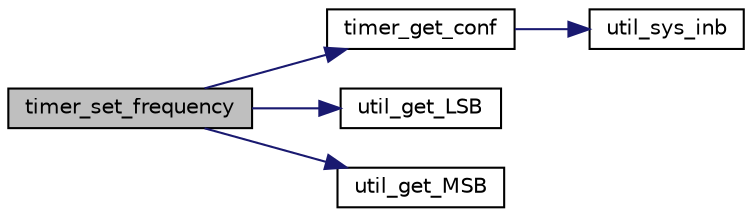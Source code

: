 digraph "timer_set_frequency"
{
 // LATEX_PDF_SIZE
  edge [fontname="Helvetica",fontsize="10",labelfontname="Helvetica",labelfontsize="10"];
  node [fontname="Helvetica",fontsize="10",shape=record];
  rankdir="LR";
  Node1 [label="timer_set_frequency",height=0.2,width=0.4,color="black", fillcolor="grey75", style="filled", fontcolor="black",tooltip="Changes the operating frequency of a timer."];
  Node1 -> Node2 [color="midnightblue",fontsize="10",style="solid",fontname="Helvetica"];
  Node2 [label="timer_get_conf",height=0.2,width=0.4,color="black", fillcolor="white", style="filled",URL="$timer_8c.html#a703c60b40c8c49607d6ecb6fef82d27a",tooltip="Reads the input timer configuration via read-back command."];
  Node2 -> Node3 [color="midnightblue",fontsize="10",style="solid",fontname="Helvetica"];
  Node3 [label="util_sys_inb",height=0.2,width=0.4,color="black", fillcolor="white", style="filled",URL="$utils_8c.html#a79a031a8611f5b2d6afa4158e92b0fb4",tooltip=" "];
  Node1 -> Node4 [color="midnightblue",fontsize="10",style="solid",fontname="Helvetica"];
  Node4 [label="util_get_LSB",height=0.2,width=0.4,color="black", fillcolor="white", style="filled",URL="$utils_8c.html#a81621440b3d65680979425e39aa8c789",tooltip=" "];
  Node1 -> Node5 [color="midnightblue",fontsize="10",style="solid",fontname="Helvetica"];
  Node5 [label="util_get_MSB",height=0.2,width=0.4,color="black", fillcolor="white", style="filled",URL="$utils_8c.html#a6a880076cd2ec468834438b6e0c58836",tooltip=" "];
}
